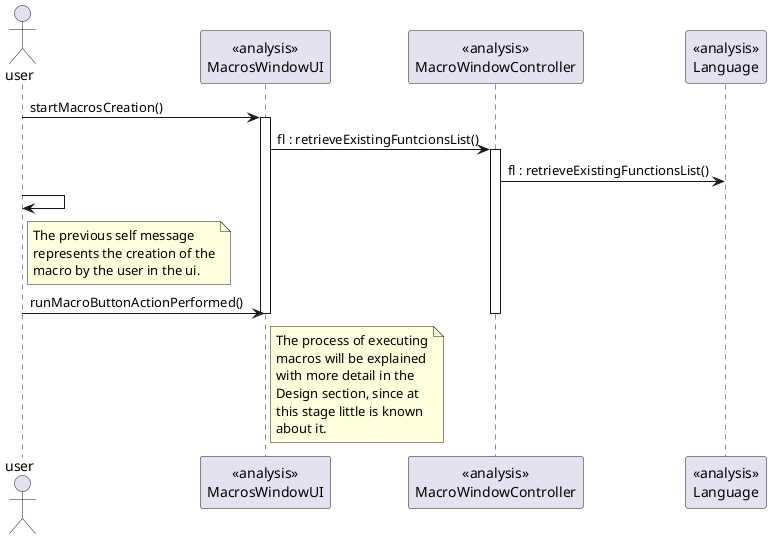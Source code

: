 @startuml doc-files/macros_window_analysis_diagram.png
actor user 
participant "<<analysis>>\nMacrosWindowUI" as ui
participant "<<analysis>>\nMacroWindowController" as controller
participant "<<analysis>>\nLanguage" as language
user  -> ui : startMacrosCreation()
activate ui
ui -> controller : fl : retrieveExistingFuntcionsList()
activate controller
controller -> language : fl : retrieveExistingFunctionsList()
user -> user 
note right of user
The previous self message
represents the creation of the
macro by the user in the ui.
end note
user -> ui : runMacroButtonActionPerformed()
note right of ui
The process of executing
macros will be explained
with more detail in the
Design section, since at
this stage little is known
about it.
end note
deactivate controller
deactivate ui
@enduml